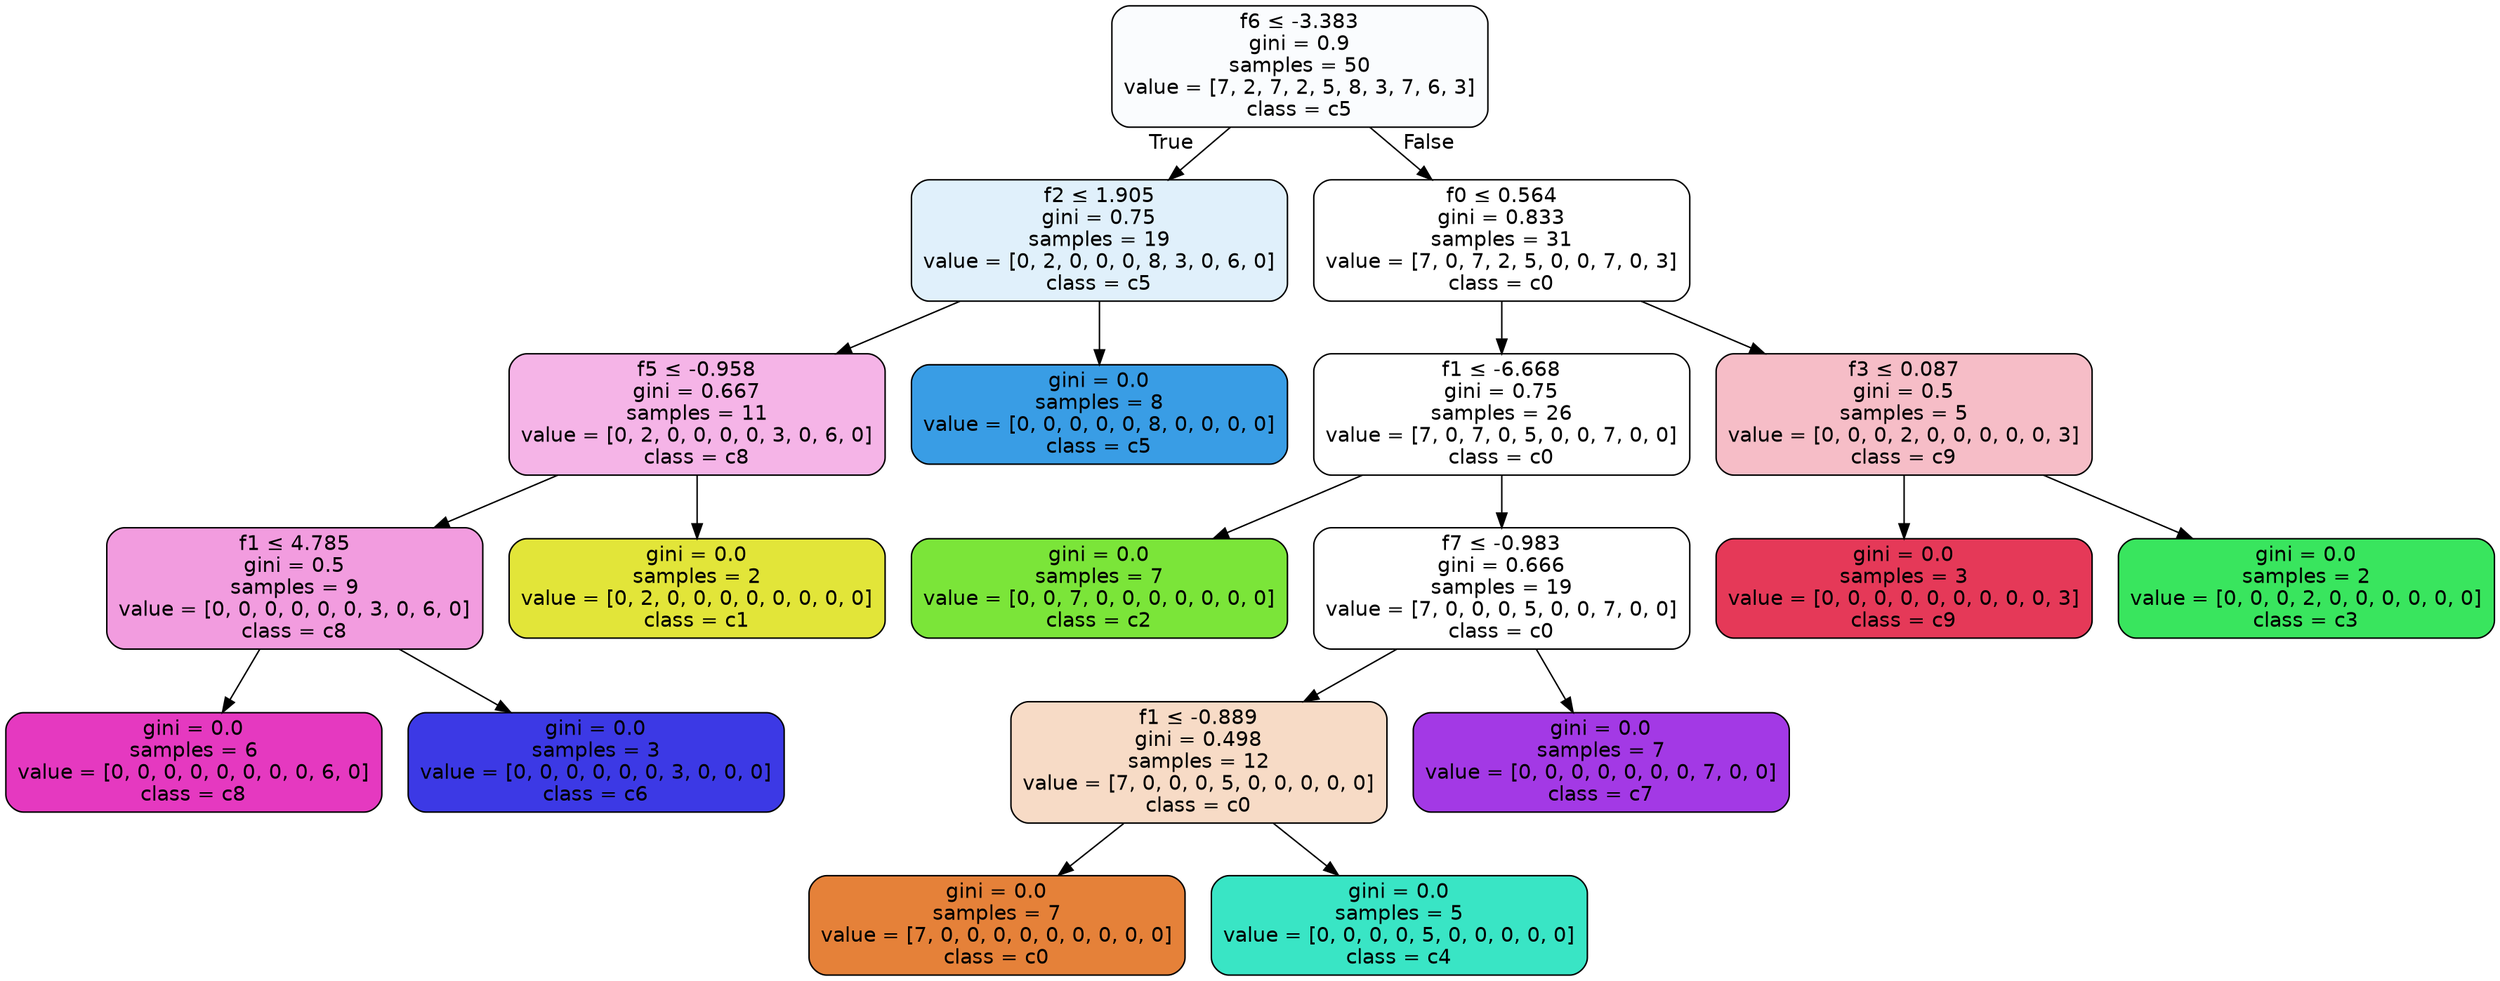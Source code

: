 digraph Tree {
node [shape=box, style="filled, rounded", color="black", fontname=helvetica] ;
edge [fontname=helvetica] ;
0 [label=<f6 &le; -3.383<br/>gini = 0.9<br/>samples = 50<br/>value = [7, 2, 7, 2, 5, 8, 3, 7, 6, 3]<br/>class = c5>, fillcolor="#399de506"] ;
1 [label=<f2 &le; 1.905<br/>gini = 0.75<br/>samples = 19<br/>value = [0, 2, 0, 0, 0, 8, 3, 0, 6, 0]<br/>class = c5>, fillcolor="#399de527"] ;
0 -> 1 [labeldistance=2.5, labelangle=45, headlabel="True"] ;
2 [label=<f5 &le; -0.958<br/>gini = 0.667<br/>samples = 11<br/>value = [0, 2, 0, 0, 0, 0, 3, 0, 6, 0]<br/>class = c8>, fillcolor="#e539c060"] ;
1 -> 2 ;
3 [label=<f1 &le; 4.785<br/>gini = 0.5<br/>samples = 9<br/>value = [0, 0, 0, 0, 0, 0, 3, 0, 6, 0]<br/>class = c8>, fillcolor="#e539c07f"] ;
2 -> 3 ;
4 [label=<gini = 0.0<br/>samples = 6<br/>value = [0, 0, 0, 0, 0, 0, 0, 0, 6, 0]<br/>class = c8>, fillcolor="#e539c0ff"] ;
3 -> 4 ;
5 [label=<gini = 0.0<br/>samples = 3<br/>value = [0, 0, 0, 0, 0, 0, 3, 0, 0, 0]<br/>class = c6>, fillcolor="#3c39e5ff"] ;
3 -> 5 ;
6 [label=<gini = 0.0<br/>samples = 2<br/>value = [0, 2, 0, 0, 0, 0, 0, 0, 0, 0]<br/>class = c1>, fillcolor="#e2e539ff"] ;
2 -> 6 ;
7 [label=<gini = 0.0<br/>samples = 8<br/>value = [0, 0, 0, 0, 0, 8, 0, 0, 0, 0]<br/>class = c5>, fillcolor="#399de5ff"] ;
1 -> 7 ;
8 [label=<f0 &le; 0.564<br/>gini = 0.833<br/>samples = 31<br/>value = [7, 0, 7, 2, 5, 0, 0, 7, 0, 3]<br/>class = c0>, fillcolor="#e5813900"] ;
0 -> 8 [labeldistance=2.5, labelangle=-45, headlabel="False"] ;
9 [label=<f1 &le; -6.668<br/>gini = 0.75<br/>samples = 26<br/>value = [7, 0, 7, 0, 5, 0, 0, 7, 0, 0]<br/>class = c0>, fillcolor="#e5813900"] ;
8 -> 9 ;
10 [label=<gini = 0.0<br/>samples = 7<br/>value = [0, 0, 7, 0, 0, 0, 0, 0, 0, 0]<br/>class = c2>, fillcolor="#7be539ff"] ;
9 -> 10 ;
11 [label=<f7 &le; -0.983<br/>gini = 0.666<br/>samples = 19<br/>value = [7, 0, 0, 0, 5, 0, 0, 7, 0, 0]<br/>class = c0>, fillcolor="#e5813900"] ;
9 -> 11 ;
12 [label=<f1 &le; -0.889<br/>gini = 0.498<br/>samples = 12<br/>value = [7, 0, 0, 0, 5, 0, 0, 0, 0, 0]<br/>class = c0>, fillcolor="#e5813949"] ;
11 -> 12 ;
13 [label=<gini = 0.0<br/>samples = 7<br/>value = [7, 0, 0, 0, 0, 0, 0, 0, 0, 0]<br/>class = c0>, fillcolor="#e58139ff"] ;
12 -> 13 ;
14 [label=<gini = 0.0<br/>samples = 5<br/>value = [0, 0, 0, 0, 5, 0, 0, 0, 0, 0]<br/>class = c4>, fillcolor="#39e5c5ff"] ;
12 -> 14 ;
15 [label=<gini = 0.0<br/>samples = 7<br/>value = [0, 0, 0, 0, 0, 0, 0, 7, 0, 0]<br/>class = c7>, fillcolor="#a339e5ff"] ;
11 -> 15 ;
16 [label=<f3 &le; 0.087<br/>gini = 0.5<br/>samples = 5<br/>value = [0, 0, 0, 2, 0, 0, 0, 0, 0, 3]<br/>class = c9>, fillcolor="#e5395855"] ;
8 -> 16 ;
17 [label=<gini = 0.0<br/>samples = 3<br/>value = [0, 0, 0, 0, 0, 0, 0, 0, 0, 3]<br/>class = c9>, fillcolor="#e53958ff"] ;
16 -> 17 ;
18 [label=<gini = 0.0<br/>samples = 2<br/>value = [0, 0, 0, 2, 0, 0, 0, 0, 0, 0]<br/>class = c3>, fillcolor="#39e55eff"] ;
16 -> 18 ;
}
